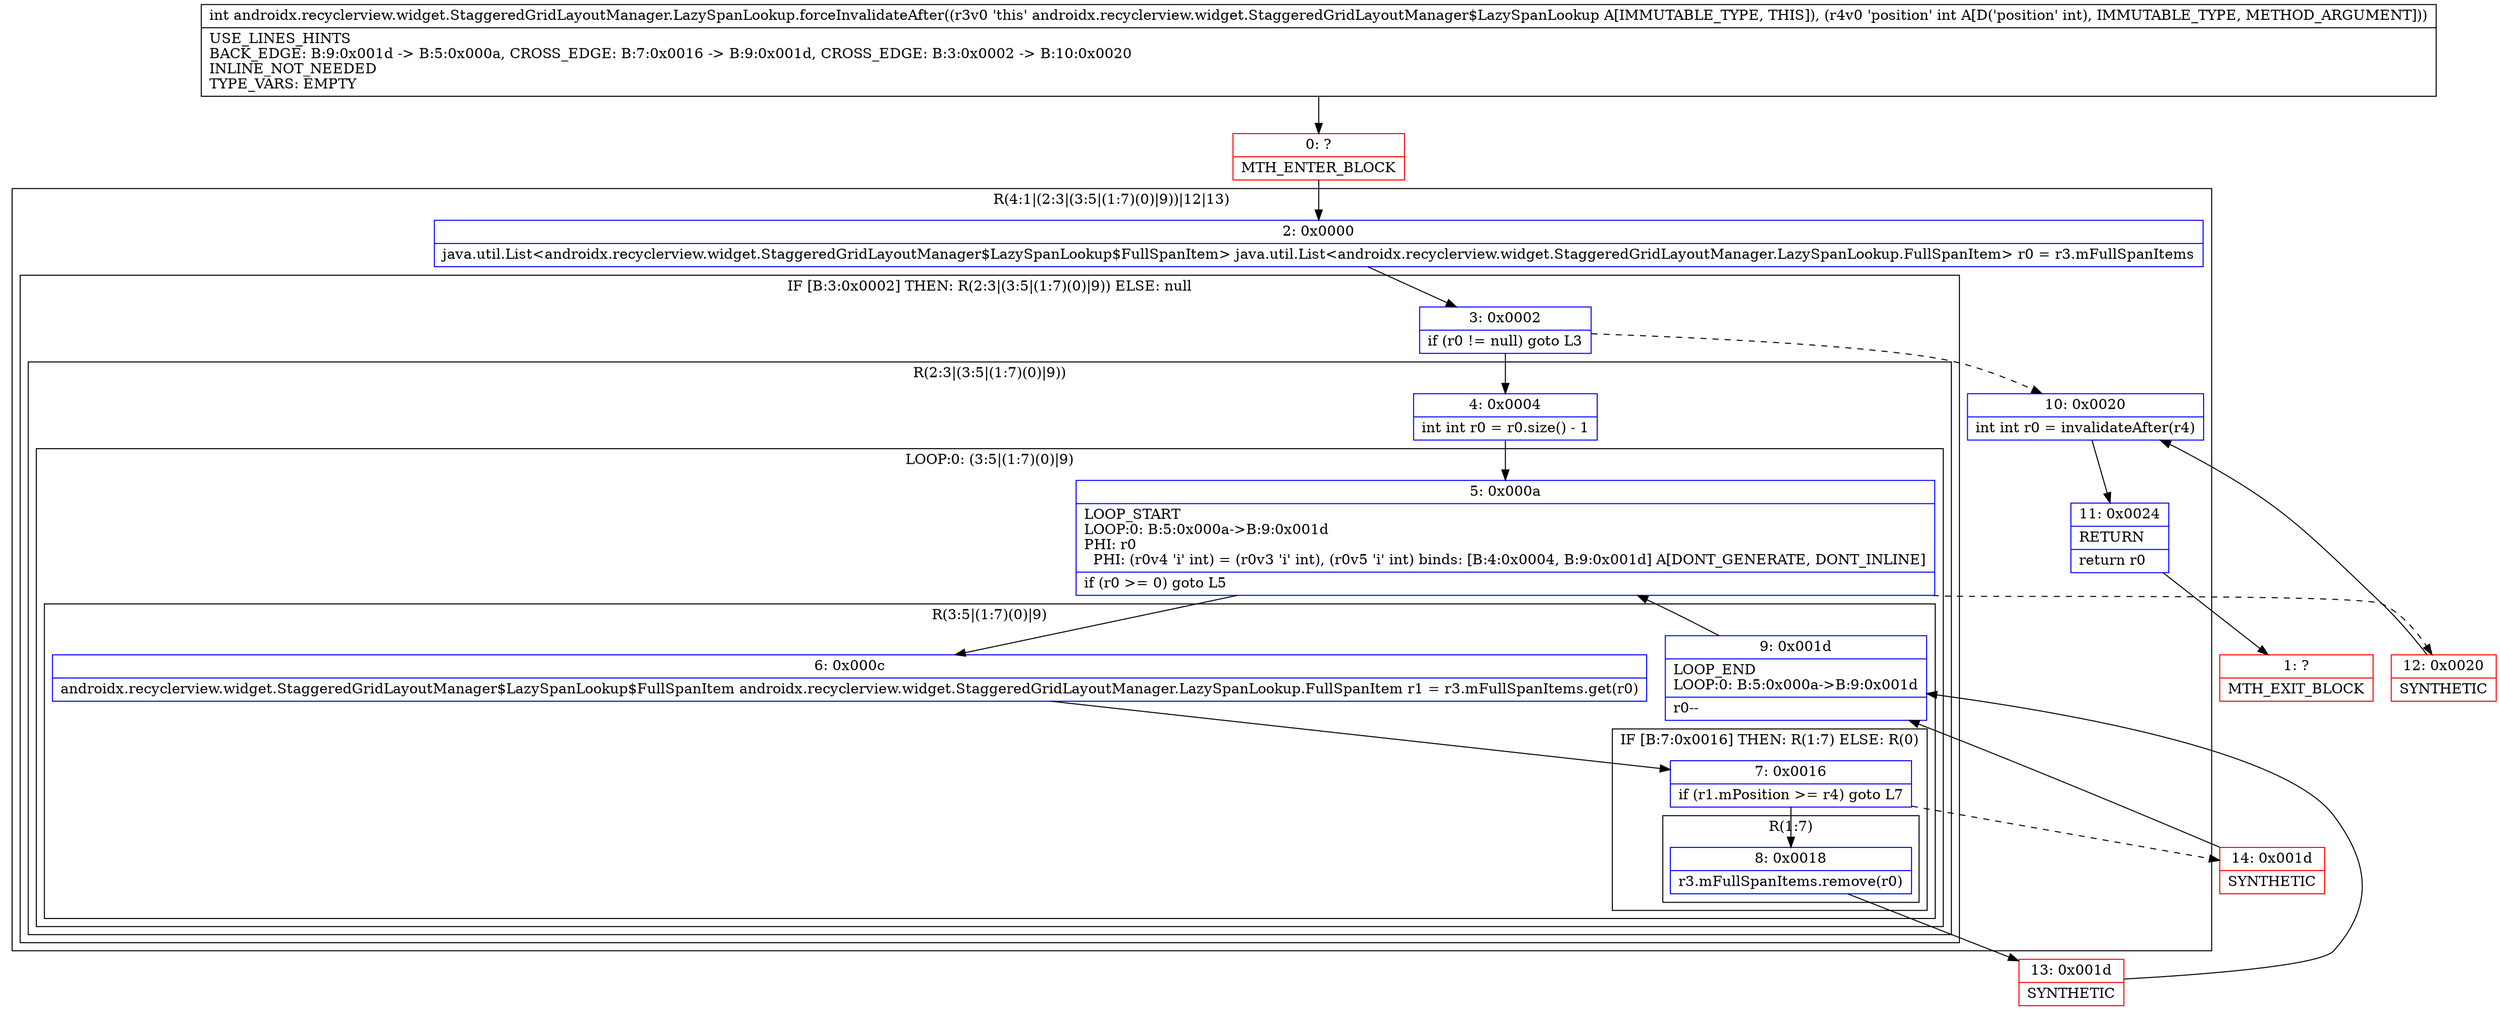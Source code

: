 digraph "CFG forandroidx.recyclerview.widget.StaggeredGridLayoutManager.LazySpanLookup.forceInvalidateAfter(I)I" {
subgraph cluster_Region_322091656 {
label = "R(4:1|(2:3|(3:5|(1:7)(0)|9))|12|13)";
node [shape=record,color=blue];
Node_2 [shape=record,label="{2\:\ 0x0000|java.util.List\<androidx.recyclerview.widget.StaggeredGridLayoutManager$LazySpanLookup$FullSpanItem\> java.util.List\<androidx.recyclerview.widget.StaggeredGridLayoutManager.LazySpanLookup.FullSpanItem\> r0 = r3.mFullSpanItems\l}"];
subgraph cluster_IfRegion_1828640946 {
label = "IF [B:3:0x0002] THEN: R(2:3|(3:5|(1:7)(0)|9)) ELSE: null";
node [shape=record,color=blue];
Node_3 [shape=record,label="{3\:\ 0x0002|if (r0 != null) goto L3\l}"];
subgraph cluster_Region_520210006 {
label = "R(2:3|(3:5|(1:7)(0)|9))";
node [shape=record,color=blue];
Node_4 [shape=record,label="{4\:\ 0x0004|int int r0 = r0.size() \- 1\l}"];
subgraph cluster_LoopRegion_1143564698 {
label = "LOOP:0: (3:5|(1:7)(0)|9)";
node [shape=record,color=blue];
Node_5 [shape=record,label="{5\:\ 0x000a|LOOP_START\lLOOP:0: B:5:0x000a\-\>B:9:0x001d\lPHI: r0 \l  PHI: (r0v4 'i' int) = (r0v3 'i' int), (r0v5 'i' int) binds: [B:4:0x0004, B:9:0x001d] A[DONT_GENERATE, DONT_INLINE]\l|if (r0 \>= 0) goto L5\l}"];
subgraph cluster_Region_1120501101 {
label = "R(3:5|(1:7)(0)|9)";
node [shape=record,color=blue];
Node_6 [shape=record,label="{6\:\ 0x000c|androidx.recyclerview.widget.StaggeredGridLayoutManager$LazySpanLookup$FullSpanItem androidx.recyclerview.widget.StaggeredGridLayoutManager.LazySpanLookup.FullSpanItem r1 = r3.mFullSpanItems.get(r0)\l}"];
subgraph cluster_IfRegion_1229609187 {
label = "IF [B:7:0x0016] THEN: R(1:7) ELSE: R(0)";
node [shape=record,color=blue];
Node_7 [shape=record,label="{7\:\ 0x0016|if (r1.mPosition \>= r4) goto L7\l}"];
subgraph cluster_Region_1483212494 {
label = "R(1:7)";
node [shape=record,color=blue];
Node_8 [shape=record,label="{8\:\ 0x0018|r3.mFullSpanItems.remove(r0)\l}"];
}
subgraph cluster_Region_376195302 {
label = "R(0)";
node [shape=record,color=blue];
}
}
Node_9 [shape=record,label="{9\:\ 0x001d|LOOP_END\lLOOP:0: B:5:0x000a\-\>B:9:0x001d\l|r0\-\-\l}"];
}
}
}
}
Node_10 [shape=record,label="{10\:\ 0x0020|int int r0 = invalidateAfter(r4)\l}"];
Node_11 [shape=record,label="{11\:\ 0x0024|RETURN\l|return r0\l}"];
}
Node_0 [shape=record,color=red,label="{0\:\ ?|MTH_ENTER_BLOCK\l}"];
Node_13 [shape=record,color=red,label="{13\:\ 0x001d|SYNTHETIC\l}"];
Node_14 [shape=record,color=red,label="{14\:\ 0x001d|SYNTHETIC\l}"];
Node_12 [shape=record,color=red,label="{12\:\ 0x0020|SYNTHETIC\l}"];
Node_1 [shape=record,color=red,label="{1\:\ ?|MTH_EXIT_BLOCK\l}"];
MethodNode[shape=record,label="{int androidx.recyclerview.widget.StaggeredGridLayoutManager.LazySpanLookup.forceInvalidateAfter((r3v0 'this' androidx.recyclerview.widget.StaggeredGridLayoutManager$LazySpanLookup A[IMMUTABLE_TYPE, THIS]), (r4v0 'position' int A[D('position' int), IMMUTABLE_TYPE, METHOD_ARGUMENT]))  | USE_LINES_HINTS\lBACK_EDGE: B:9:0x001d \-\> B:5:0x000a, CROSS_EDGE: B:7:0x0016 \-\> B:9:0x001d, CROSS_EDGE: B:3:0x0002 \-\> B:10:0x0020\lINLINE_NOT_NEEDED\lTYPE_VARS: EMPTY\l}"];
MethodNode -> Node_0;Node_2 -> Node_3;
Node_3 -> Node_4;
Node_3 -> Node_10[style=dashed];
Node_4 -> Node_5;
Node_5 -> Node_6;
Node_5 -> Node_12[style=dashed];
Node_6 -> Node_7;
Node_7 -> Node_8;
Node_7 -> Node_14[style=dashed];
Node_8 -> Node_13;
Node_9 -> Node_5;
Node_10 -> Node_11;
Node_11 -> Node_1;
Node_0 -> Node_2;
Node_13 -> Node_9;
Node_14 -> Node_9;
Node_12 -> Node_10;
}

